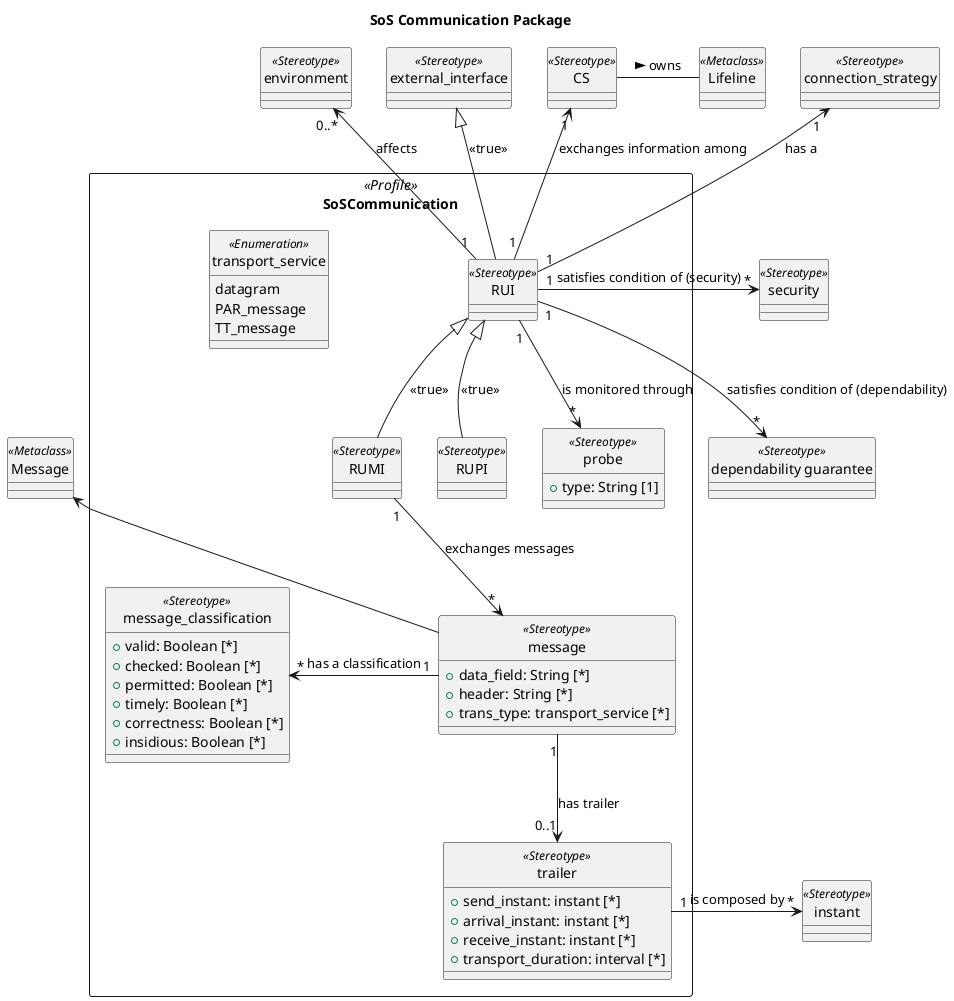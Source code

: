 @startuml
	title SoS Communication Package
	skinparam componentStyle rectangle
	
	' Metaclasses
	class "Lifeline" as Lifeline <<Metaclass>>
	class "Message" as Message <<Metaclass>>
	class "CS" as CS <<Stereotype>>
	class "environment" as environment <<Stereotype>>
  	class "connection_strategy" as connection <<Stereotype>>
  	class "external_interface" as external <<Stereotype>>

	class "instant" as instant <<Stereotype>> 
	class "security" as security <<Stereotype>> 
	class "dependability guarantee" as dependability <<Stereotype>>
	 	
	' Core profile
	rectangle "SoSCommunication" <<Profile>>{
		' Enumerations
		enum transport_service <<Enumeration>> {
	  		datagram
	  		PAR_message
	  		TT_message
		}
	
	
	  ' Stereotypes
	  class "RUI" as RUI <<Stereotype>>
	  class "RUMI" as RUMI <<Stereotype>>
	  class "RUPI" as RUPI <<Stereotype>>

	  class "probe" as probe <<Stereotype>>{
	    + type: String [1]
	  }
	  class "message" as message <<Stereotype>>{
	    + data_field: String [*]
	    + header: String [*]
	    + trans_type: transport_service [*]
	  }
	  class "message_classification" as MC <<Stereotype>>{
	    + valid: Boolean [*]
	    + checked: Boolean [*]
	    + permitted: Boolean [*]
	    + timely: Boolean [*]
	    + correctness: Boolean [*]
	    + insidious: Boolean [*]
	  }
	  class "trailer" as trailer <<Stereotype>>{
	    + send_instant: instant [*]
	    + arrival_instant: instant [*]
	    + receive_instant: instant [*]
	    + transport_duration: interval [*]
	  }
	}
	
	' Relationships
	RUI "1" -up-> "1" connection : has a
	RUI "1" -up-> "1" CS : exchanges information among
	RUI -up-|> external: <<true>>
	RUI "1" -up-> "0..*" environment : affects
	RUI "1" -down-> "*" probe : is monitored through
	RUMI -up-|> RUI : <<true>>
	RUPI -up-|> RUI : <<true>>
	RUI "1" -right-> "*" security : satisfies condition of (security)
	RUI "1" -down-> "*" dependability : satisfies condition of (dependability)
	
	RUMI "1" --> "*" message : exchanges messages
	message "1" --> "0..1" trailer : has trailer
	message "1" -left-> "*" MC : has a classification
	trailer "1" -left-> "*" instant : is composed by
	
	CS -right- Lifeline: owns > 
	message -up-> Message
	
	hide <<Stereotype>> circle
	hide <<Metaclass>> circle
	hide <<Enumeration>> circle
@enduml
